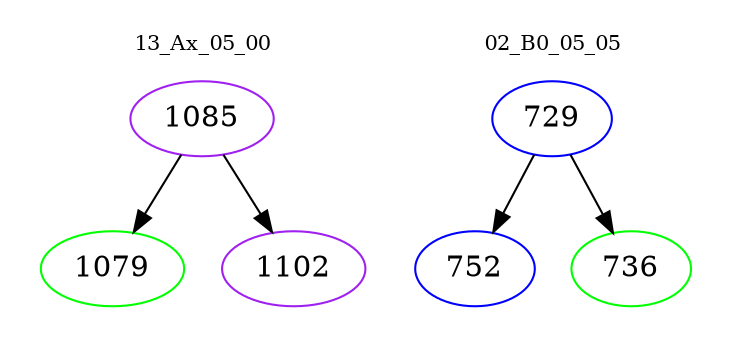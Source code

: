 digraph{
subgraph cluster_0 {
color = white
label = "13_Ax_05_00";
fontsize=10;
T0_1085 [label="1085", color="purple"]
T0_1085 -> T0_1079 [color="black"]
T0_1079 [label="1079", color="green"]
T0_1085 -> T0_1102 [color="black"]
T0_1102 [label="1102", color="purple"]
}
subgraph cluster_1 {
color = white
label = "02_B0_05_05";
fontsize=10;
T1_729 [label="729", color="blue"]
T1_729 -> T1_752 [color="black"]
T1_752 [label="752", color="blue"]
T1_729 -> T1_736 [color="black"]
T1_736 [label="736", color="green"]
}
}
